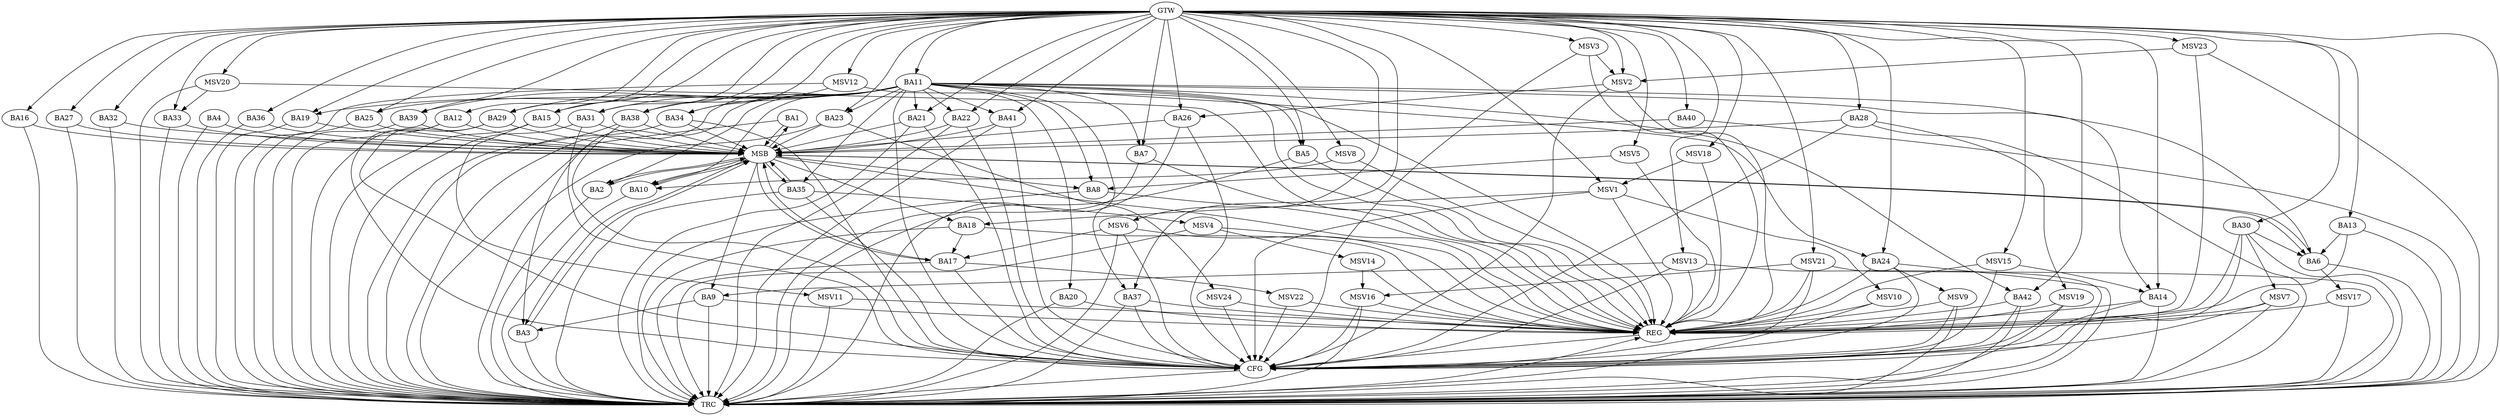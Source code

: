 strict digraph G {
  BA1 [ label="BA1" ];
  BA2 [ label="BA2" ];
  BA3 [ label="BA3" ];
  BA4 [ label="BA4" ];
  BA5 [ label="BA5" ];
  BA6 [ label="BA6" ];
  BA7 [ label="BA7" ];
  BA8 [ label="BA8" ];
  BA9 [ label="BA9" ];
  BA10 [ label="BA10" ];
  BA11 [ label="BA11" ];
  BA12 [ label="BA12" ];
  BA13 [ label="BA13" ];
  BA14 [ label="BA14" ];
  BA15 [ label="BA15" ];
  BA16 [ label="BA16" ];
  BA17 [ label="BA17" ];
  BA18 [ label="BA18" ];
  BA19 [ label="BA19" ];
  BA20 [ label="BA20" ];
  BA21 [ label="BA21" ];
  BA22 [ label="BA22" ];
  BA23 [ label="BA23" ];
  BA24 [ label="BA24" ];
  BA25 [ label="BA25" ];
  BA26 [ label="BA26" ];
  BA27 [ label="BA27" ];
  BA28 [ label="BA28" ];
  BA29 [ label="BA29" ];
  BA30 [ label="BA30" ];
  BA31 [ label="BA31" ];
  BA32 [ label="BA32" ];
  BA33 [ label="BA33" ];
  BA34 [ label="BA34" ];
  BA35 [ label="BA35" ];
  BA36 [ label="BA36" ];
  BA37 [ label="BA37" ];
  BA38 [ label="BA38" ];
  BA39 [ label="BA39" ];
  BA40 [ label="BA40" ];
  BA41 [ label="BA41" ];
  BA42 [ label="BA42" ];
  GTW [ label="GTW" ];
  REG [ label="REG" ];
  MSB [ label="MSB" ];
  CFG [ label="CFG" ];
  TRC [ label="TRC" ];
  MSV1 [ label="MSV1" ];
  MSV2 [ label="MSV2" ];
  MSV3 [ label="MSV3" ];
  MSV4 [ label="MSV4" ];
  MSV5 [ label="MSV5" ];
  MSV6 [ label="MSV6" ];
  MSV7 [ label="MSV7" ];
  MSV8 [ label="MSV8" ];
  MSV9 [ label="MSV9" ];
  MSV10 [ label="MSV10" ];
  MSV11 [ label="MSV11" ];
  MSV12 [ label="MSV12" ];
  MSV13 [ label="MSV13" ];
  MSV14 [ label="MSV14" ];
  MSV15 [ label="MSV15" ];
  MSV16 [ label="MSV16" ];
  MSV17 [ label="MSV17" ];
  MSV18 [ label="MSV18" ];
  MSV19 [ label="MSV19" ];
  MSV20 [ label="MSV20" ];
  MSV21 [ label="MSV21" ];
  MSV22 [ label="MSV22" ];
  MSV23 [ label="MSV23" ];
  MSV24 [ label="MSV24" ];
  BA9 -> BA3;
  BA11 -> BA6;
  BA13 -> BA6;
  BA18 -> BA17;
  BA30 -> BA6;
  GTW -> BA5;
  GTW -> BA7;
  GTW -> BA11;
  GTW -> BA12;
  GTW -> BA13;
  GTW -> BA14;
  GTW -> BA15;
  GTW -> BA16;
  GTW -> BA19;
  GTW -> BA21;
  GTW -> BA22;
  GTW -> BA23;
  GTW -> BA24;
  GTW -> BA25;
  GTW -> BA26;
  GTW -> BA27;
  GTW -> BA28;
  GTW -> BA29;
  GTW -> BA30;
  GTW -> BA31;
  GTW -> BA32;
  GTW -> BA33;
  GTW -> BA34;
  GTW -> BA36;
  GTW -> BA37;
  GTW -> BA38;
  GTW -> BA39;
  GTW -> BA40;
  GTW -> BA41;
  GTW -> BA42;
  BA5 -> REG;
  BA7 -> REG;
  BA8 -> REG;
  BA9 -> REG;
  BA11 -> REG;
  BA13 -> REG;
  BA14 -> REG;
  BA18 -> REG;
  BA20 -> REG;
  BA24 -> REG;
  BA30 -> REG;
  BA37 -> REG;
  BA42 -> REG;
  BA1 -> MSB;
  MSB -> BA2;
  MSB -> REG;
  BA2 -> MSB;
  MSB -> BA1;
  BA3 -> MSB;
  BA4 -> MSB;
  BA6 -> MSB;
  MSB -> BA3;
  BA10 -> MSB;
  BA12 -> MSB;
  BA15 -> MSB;
  BA16 -> MSB;
  MSB -> BA9;
  BA17 -> MSB;
  MSB -> BA8;
  BA19 -> MSB;
  BA21 -> MSB;
  MSB -> BA6;
  BA22 -> MSB;
  BA23 -> MSB;
  BA25 -> MSB;
  BA26 -> MSB;
  BA27 -> MSB;
  MSB -> BA17;
  BA28 -> MSB;
  BA29 -> MSB;
  BA31 -> MSB;
  BA32 -> MSB;
  BA33 -> MSB;
  BA34 -> MSB;
  BA35 -> MSB;
  MSB -> BA10;
  BA36 -> MSB;
  BA38 -> MSB;
  MSB -> BA18;
  BA39 -> MSB;
  MSB -> BA35;
  BA40 -> MSB;
  BA41 -> MSB;
  BA35 -> CFG;
  BA34 -> CFG;
  BA22 -> CFG;
  BA38 -> CFG;
  BA37 -> CFG;
  BA41 -> CFG;
  BA14 -> CFG;
  BA42 -> CFG;
  BA31 -> CFG;
  BA29 -> CFG;
  BA26 -> CFG;
  BA24 -> CFG;
  BA11 -> CFG;
  BA17 -> CFG;
  BA30 -> CFG;
  BA28 -> CFG;
  BA21 -> CFG;
  BA12 -> CFG;
  REG -> CFG;
  BA1 -> TRC;
  BA2 -> TRC;
  BA3 -> TRC;
  BA4 -> TRC;
  BA5 -> TRC;
  BA6 -> TRC;
  BA7 -> TRC;
  BA8 -> TRC;
  BA9 -> TRC;
  BA10 -> TRC;
  BA11 -> TRC;
  BA12 -> TRC;
  BA13 -> TRC;
  BA14 -> TRC;
  BA15 -> TRC;
  BA16 -> TRC;
  BA17 -> TRC;
  BA18 -> TRC;
  BA19 -> TRC;
  BA20 -> TRC;
  BA21 -> TRC;
  BA22 -> TRC;
  BA23 -> TRC;
  BA24 -> TRC;
  BA25 -> TRC;
  BA26 -> TRC;
  BA27 -> TRC;
  BA28 -> TRC;
  BA29 -> TRC;
  BA30 -> TRC;
  BA31 -> TRC;
  BA32 -> TRC;
  BA33 -> TRC;
  BA34 -> TRC;
  BA35 -> TRC;
  BA36 -> TRC;
  BA37 -> TRC;
  BA38 -> TRC;
  BA39 -> TRC;
  BA40 -> TRC;
  BA41 -> TRC;
  BA42 -> TRC;
  GTW -> TRC;
  CFG -> TRC;
  TRC -> REG;
  BA11 -> BA42;
  BA11 -> BA8;
  BA11 -> BA25;
  BA11 -> BA41;
  BA11 -> BA37;
  BA11 -> BA20;
  BA11 -> BA5;
  BA11 -> BA15;
  BA11 -> BA31;
  BA11 -> BA10;
  BA11 -> BA38;
  BA11 -> BA24;
  BA11 -> BA3;
  BA11 -> BA23;
  BA11 -> BA35;
  BA11 -> BA2;
  BA11 -> BA21;
  BA11 -> BA7;
  BA11 -> BA19;
  BA11 -> BA22;
  BA11 -> BA29;
  BA11 -> BA39;
  BA11 -> BA14;
  MSV1 -> BA18;
  GTW -> MSV1;
  MSV1 -> REG;
  MSV1 -> CFG;
  MSV2 -> BA26;
  GTW -> MSV2;
  MSV2 -> REG;
  MSV2 -> CFG;
  MSV3 -> MSV2;
  GTW -> MSV3;
  MSV3 -> REG;
  MSV3 -> CFG;
  BA35 -> MSV4;
  MSV4 -> REG;
  MSV4 -> TRC;
  MSV5 -> BA8;
  GTW -> MSV5;
  MSV5 -> REG;
  MSV6 -> BA17;
  GTW -> MSV6;
  MSV6 -> REG;
  MSV6 -> TRC;
  MSV6 -> CFG;
  BA30 -> MSV7;
  MSV7 -> REG;
  MSV7 -> TRC;
  MSV7 -> CFG;
  MSV8 -> BA10;
  GTW -> MSV8;
  MSV8 -> REG;
  BA24 -> MSV9;
  MSV9 -> REG;
  MSV9 -> TRC;
  MSV9 -> CFG;
  MSV1 -> MSV10;
  MSV10 -> REG;
  MSV10 -> TRC;
  BA15 -> MSV11;
  MSV11 -> REG;
  MSV11 -> TRC;
  MSV12 -> BA34;
  GTW -> MSV12;
  MSV12 -> REG;
  MSV12 -> TRC;
  MSV13 -> BA9;
  GTW -> MSV13;
  MSV13 -> REG;
  MSV13 -> TRC;
  MSV13 -> CFG;
  MSV4 -> MSV14;
  MSV14 -> REG;
  MSV15 -> BA14;
  GTW -> MSV15;
  MSV15 -> REG;
  MSV15 -> CFG;
  MSV14 -> MSV16;
  MSV16 -> REG;
  MSV16 -> TRC;
  MSV16 -> CFG;
  BA6 -> MSV17;
  MSV17 -> REG;
  MSV17 -> TRC;
  MSV18 -> MSV1;
  GTW -> MSV18;
  MSV18 -> REG;
  BA28 -> MSV19;
  MSV19 -> REG;
  MSV19 -> TRC;
  MSV19 -> CFG;
  MSV20 -> BA33;
  GTW -> MSV20;
  MSV20 -> REG;
  MSV20 -> TRC;
  MSV21 -> MSV16;
  GTW -> MSV21;
  MSV21 -> REG;
  MSV21 -> TRC;
  MSV21 -> CFG;
  BA17 -> MSV22;
  MSV22 -> REG;
  MSV22 -> CFG;
  MSV23 -> MSV2;
  GTW -> MSV23;
  MSV23 -> REG;
  MSV23 -> TRC;
  BA23 -> MSV24;
  MSV24 -> REG;
  MSV24 -> CFG;
}
